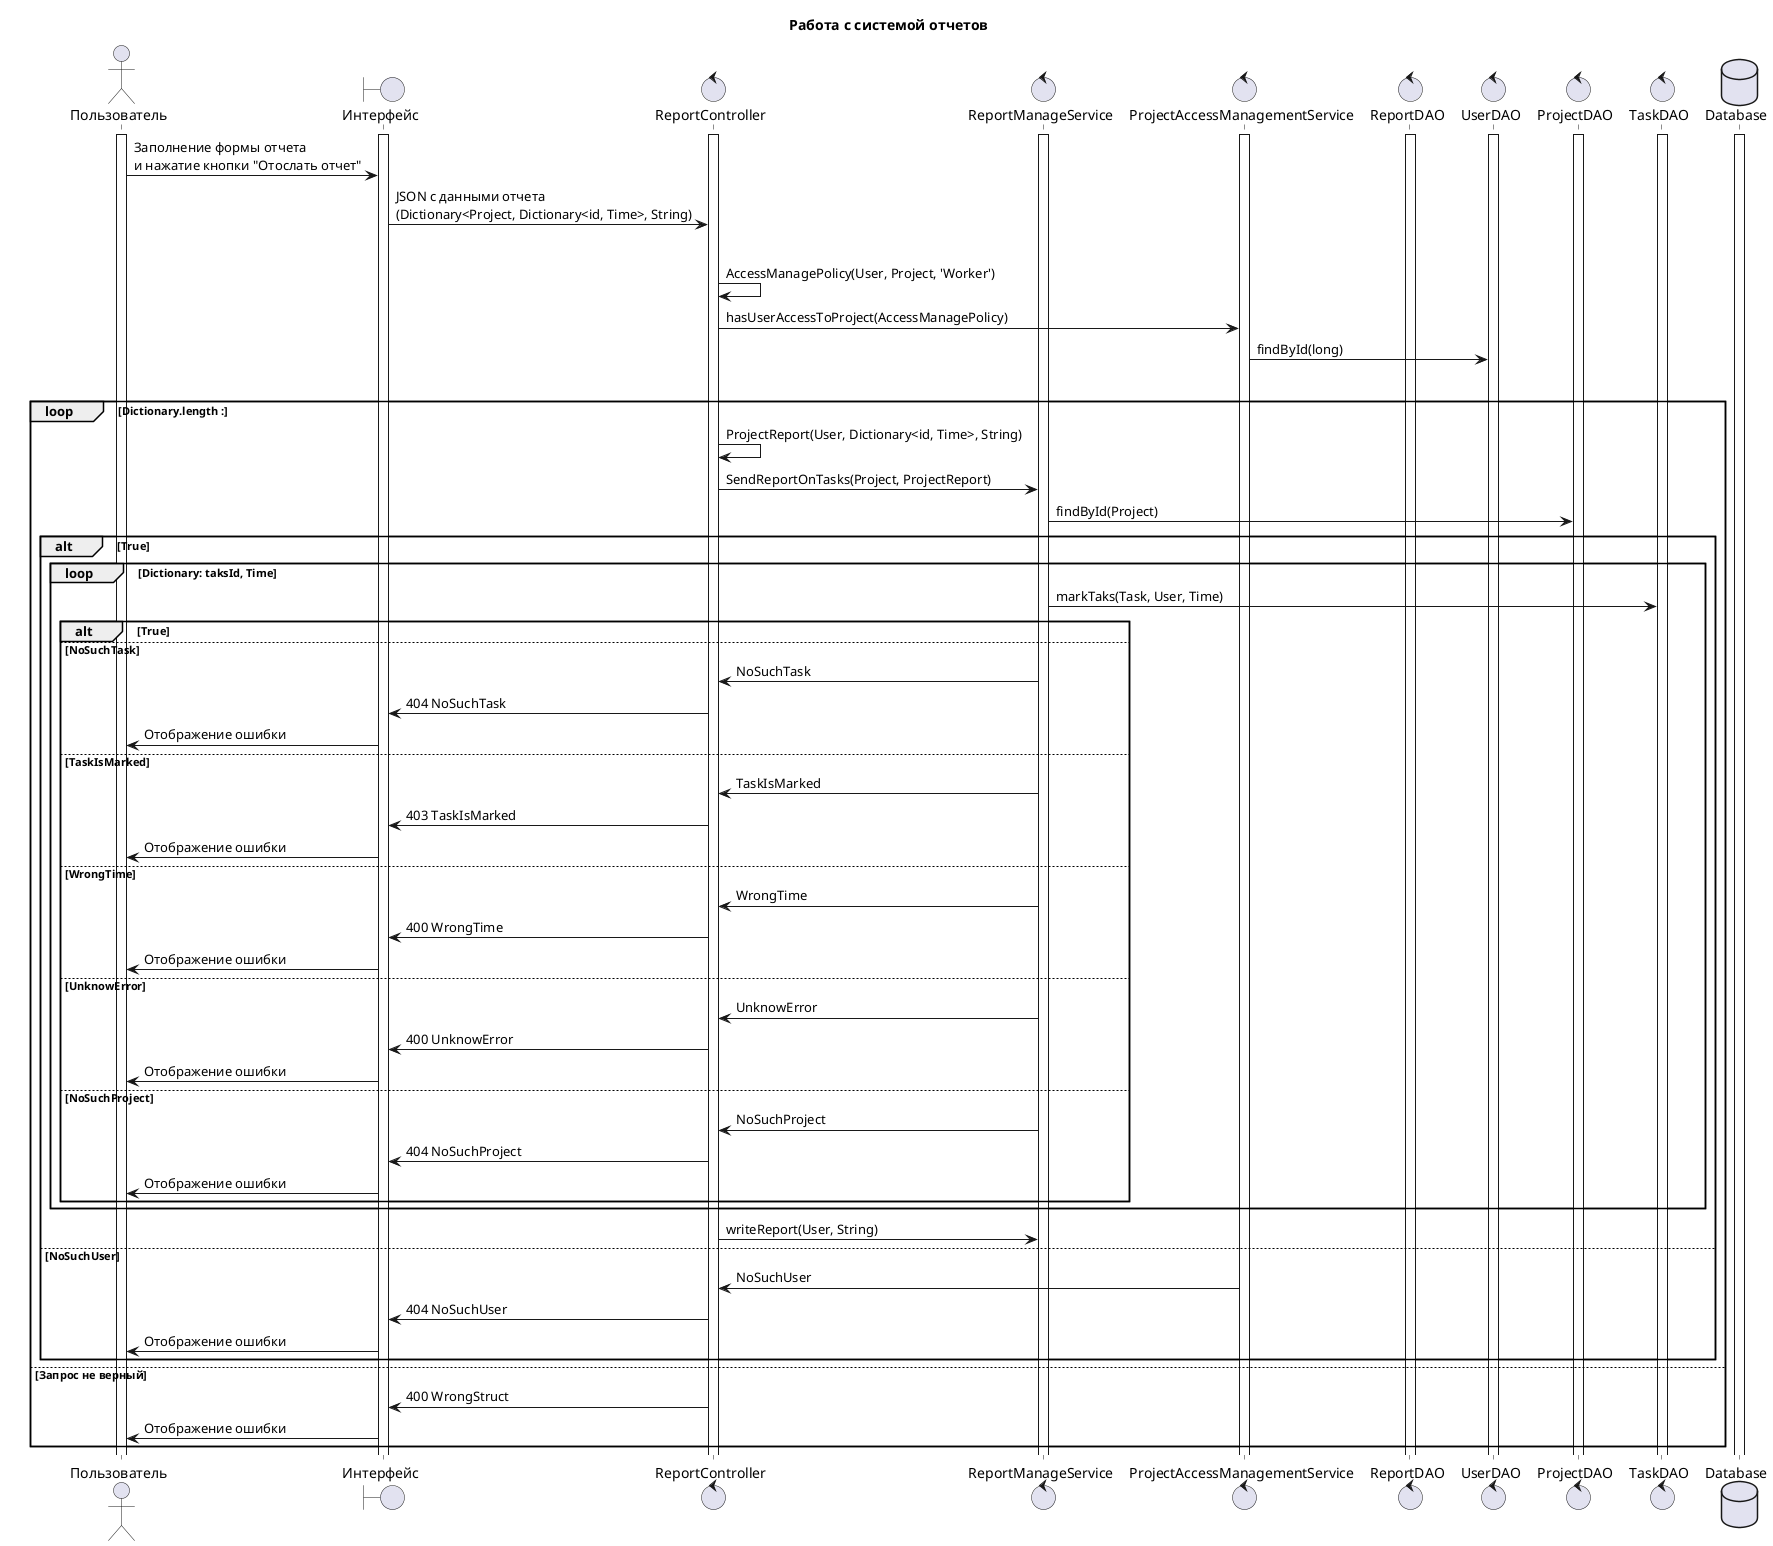 @startuml sequence
title Работа с системой отчетов

actor Пользователь as user

boundary "Интерфейс" as site
control ReportController as rcont
control ReportManageService as rmserv
control ProjectAccessManagementService as amserv
control ReportDAO as rdao
control UserDAO as udao
control ProjectDAO as pdao
control TaskDAO as tdao
database Database as db

activate user
activate site
activate rcont
activate rmserv
activate amserv
activate rdao
activate udao
activate pdao
activate tdao
activate db


user -> site : Заполнение формы отчета\nи нажатие кнопки "Отослать отчет"
site -> rcont : JSON с данными отчета \n(Dictionary<Project, Dictionary<id, Time>, String)

alt Запрос верный
    rcont -> rcont : AccessManagePolicy(User, Project, 'Worker')
    rcont -> amserv : hasUserAccessToProject(AccessManagePolicy)
    amserv -> udao : findById(long)   
    alt User
        loop Dictionary.length :  
            rcont -> rcont : ProjectReport(User, Dictionary<id, Time>, String)
            rcont -> rmserv : SendReportOnTasks(Project, ProjectReport)
            rmserv -> pdao : findById(Project)
            alt True
                loop Dictionary: taksId, Time
                    rmserv -> tdao : markTaks(Task, User, Time)
                    alt True
                        
                        
                    else NoSuchTask
                        rcont <- rmserv : NoSuchTask
                        site <- rcont : 404 NoSuchTask
                        user <- site : Отображение ошибки
                    else TaskIsMarked
                        rcont <- rmserv : TaskIsMarked
                        site <- rcont : 403 TaskIsMarked
                        user <- site : Отображение ошибки
                    else WrongTime
                        rcont <- rmserv : WrongTime
                        site <- rcont : 400 WrongTime
                        user <- site : Отображение ошибки
                    else UnknowError
                        rcont <- rmserv : UnknowError
                        site <- rcont : 400 UnknowError
                        user <- site : Отображение ошибки
            else NoSuchProject
                rcont <- rmserv : NoSuchProject
                site <- rcont : 404 NoSuchProject
                user <- site : Отображение ошибки
            end
        end
        rcont -> rmserv : writeReport(User, String)

    else NoSuchUser
        rcont <- amserv : NoSuchUser
        site <- rcont : 404 NoSuchUser
        user <- site : Отображение ошибки
    end

else Запрос не верный
    site <- rcont : 400 WrongStruct
    user <- site : Отображение ошибки
end

@enduml
